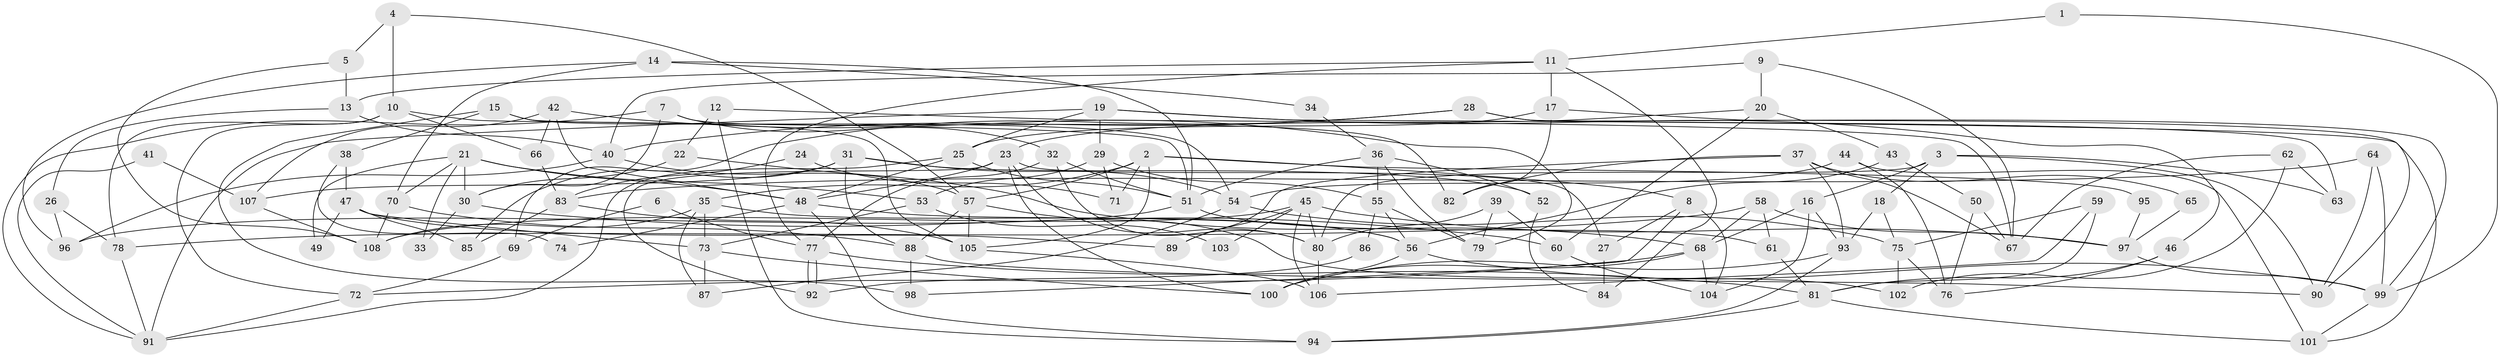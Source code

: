 // coarse degree distribution, {8: 0.05555555555555555, 15: 0.018518518518518517, 7: 0.14814814814814814, 12: 0.037037037037037035, 14: 0.018518518518518517, 5: 0.12962962962962962, 4: 0.2222222222222222, 9: 0.018518518518518517, 2: 0.14814814814814814, 6: 0.037037037037037035, 11: 0.018518518518518517, 3: 0.14814814814814814}
// Generated by graph-tools (version 1.1) at 2025/51/03/04/25 22:51:10]
// undirected, 108 vertices, 216 edges
graph export_dot {
  node [color=gray90,style=filled];
  1;
  2;
  3;
  4;
  5;
  6;
  7;
  8;
  9;
  10;
  11;
  12;
  13;
  14;
  15;
  16;
  17;
  18;
  19;
  20;
  21;
  22;
  23;
  24;
  25;
  26;
  27;
  28;
  29;
  30;
  31;
  32;
  33;
  34;
  35;
  36;
  37;
  38;
  39;
  40;
  41;
  42;
  43;
  44;
  45;
  46;
  47;
  48;
  49;
  50;
  51;
  52;
  53;
  54;
  55;
  56;
  57;
  58;
  59;
  60;
  61;
  62;
  63;
  64;
  65;
  66;
  67;
  68;
  69;
  70;
  71;
  72;
  73;
  74;
  75;
  76;
  77;
  78;
  79;
  80;
  81;
  82;
  83;
  84;
  85;
  86;
  87;
  88;
  89;
  90;
  91;
  92;
  93;
  94;
  95;
  96;
  97;
  98;
  99;
  100;
  101;
  102;
  103;
  104;
  105;
  106;
  107;
  108;
  1 -- 99;
  1 -- 11;
  2 -- 35;
  2 -- 8;
  2 -- 57;
  2 -- 71;
  2 -- 95;
  2 -- 105;
  3 -- 80;
  3 -- 16;
  3 -- 18;
  3 -- 63;
  3 -- 90;
  4 -- 10;
  4 -- 57;
  4 -- 5;
  5 -- 108;
  5 -- 13;
  6 -- 69;
  6 -- 77;
  7 -- 32;
  7 -- 91;
  7 -- 30;
  7 -- 82;
  8 -- 104;
  8 -- 27;
  8 -- 98;
  9 -- 20;
  9 -- 40;
  9 -- 67;
  10 -- 105;
  10 -- 66;
  10 -- 72;
  10 -- 78;
  11 -- 77;
  11 -- 13;
  11 -- 17;
  11 -- 84;
  12 -- 67;
  12 -- 94;
  12 -- 22;
  13 -- 40;
  13 -- 26;
  14 -- 70;
  14 -- 51;
  14 -- 34;
  14 -- 96;
  15 -- 54;
  15 -- 51;
  15 -- 38;
  15 -- 98;
  16 -- 104;
  16 -- 68;
  16 -- 93;
  17 -- 82;
  17 -- 25;
  17 -- 90;
  18 -- 75;
  18 -- 93;
  19 -- 91;
  19 -- 25;
  19 -- 29;
  19 -- 46;
  19 -- 101;
  20 -- 23;
  20 -- 60;
  20 -- 43;
  21 -- 70;
  21 -- 48;
  21 -- 30;
  21 -- 33;
  21 -- 49;
  21 -- 53;
  22 -- 30;
  22 -- 68;
  23 -- 48;
  23 -- 100;
  23 -- 27;
  23 -- 80;
  23 -- 92;
  24 -- 83;
  24 -- 71;
  25 -- 48;
  25 -- 51;
  25 -- 91;
  26 -- 96;
  26 -- 78;
  27 -- 84;
  28 -- 63;
  28 -- 40;
  28 -- 69;
  28 -- 99;
  29 -- 55;
  29 -- 53;
  29 -- 71;
  30 -- 33;
  30 -- 60;
  31 -- 88;
  31 -- 85;
  31 -- 52;
  31 -- 54;
  31 -- 107;
  32 -- 51;
  32 -- 80;
  32 -- 77;
  34 -- 36;
  35 -- 73;
  35 -- 56;
  35 -- 87;
  35 -- 108;
  36 -- 79;
  36 -- 51;
  36 -- 52;
  36 -- 55;
  37 -- 93;
  37 -- 67;
  37 -- 65;
  37 -- 82;
  37 -- 89;
  38 -- 47;
  38 -- 74;
  39 -- 80;
  39 -- 79;
  39 -- 60;
  40 -- 96;
  40 -- 57;
  41 -- 107;
  41 -- 91;
  42 -- 107;
  42 -- 48;
  42 -- 66;
  42 -- 79;
  43 -- 56;
  43 -- 50;
  44 -- 101;
  44 -- 54;
  44 -- 76;
  45 -- 80;
  45 -- 106;
  45 -- 89;
  45 -- 97;
  45 -- 103;
  45 -- 108;
  46 -- 81;
  46 -- 76;
  47 -- 89;
  47 -- 73;
  47 -- 49;
  47 -- 85;
  48 -- 56;
  48 -- 94;
  48 -- 74;
  50 -- 76;
  50 -- 67;
  51 -- 61;
  51 -- 96;
  52 -- 84;
  53 -- 73;
  53 -- 103;
  54 -- 87;
  54 -- 75;
  55 -- 56;
  55 -- 79;
  55 -- 86;
  56 -- 100;
  56 -- 99;
  57 -- 88;
  57 -- 102;
  57 -- 105;
  58 -- 68;
  58 -- 78;
  58 -- 61;
  58 -- 97;
  59 -- 81;
  59 -- 75;
  59 -- 106;
  60 -- 104;
  61 -- 81;
  62 -- 67;
  62 -- 102;
  62 -- 63;
  64 -- 90;
  64 -- 99;
  64 -- 83;
  65 -- 97;
  66 -- 83;
  68 -- 72;
  68 -- 100;
  68 -- 104;
  69 -- 72;
  70 -- 88;
  70 -- 108;
  72 -- 91;
  73 -- 100;
  73 -- 87;
  75 -- 76;
  75 -- 102;
  77 -- 92;
  77 -- 92;
  77 -- 81;
  78 -- 91;
  80 -- 106;
  81 -- 101;
  81 -- 94;
  83 -- 105;
  83 -- 85;
  86 -- 92;
  88 -- 98;
  88 -- 90;
  93 -- 94;
  93 -- 100;
  95 -- 97;
  97 -- 99;
  99 -- 101;
  105 -- 106;
  107 -- 108;
}
